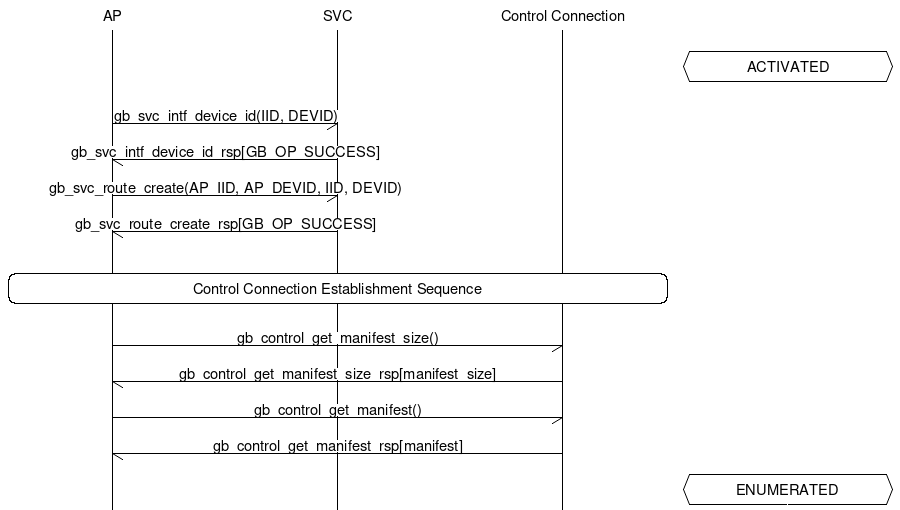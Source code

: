 # MSC for Comments Enumerate Procedure

msc {
  hscale = "1.5", arcgradient = "0";

  AP, SVC, Control [ label = "Control Connection" ], Comments [ linecolor = "white", textcolor = "white" ];

  |||;
  Comments abox Comments [ label = "ACTIVATED" ];
  |||;
  AP->SVC [ label = "gb_svc_intf_device_id(IID, DEVID)"];
  SVC->AP [ label = "gb_svc_intf_device_id_rsp[GB_OP_SUCCESS]"];
  AP->SVC [ label = "gb_svc_route_create(AP_IID, AP_DEVID, IID, DEVID)"];
  SVC->AP [ label = "gb_svc_route_create_rsp[GB_OP_SUCCESS]"];
  |||;
  AP rbox Control [ label = "Control Connection Establishment Sequence" ];
  |||;
  AP->Control [ label = "gb_control_get_manifest_size()" ];
  Control->AP [ label = "gb_control_get_manifest_size_rsp[manifest_size]" ];
  AP->Control [ label = "gb_control_get_manifest()" ];
  Control->AP [ label = "gb_control_get_manifest_rsp[manifest]" ];
  Comments abox Comments [ label = "ENUMERATED" ];
}
